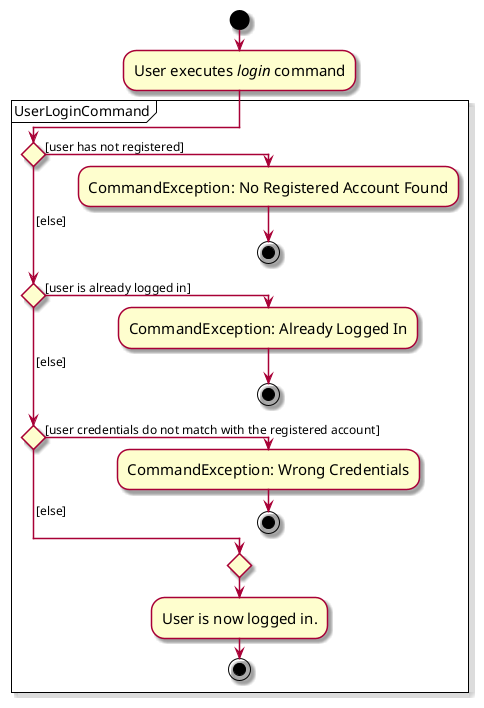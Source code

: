 @startuml
skin rose
skinparam ActivityFontSize 15
skinparam ArrowFontSize 12
!pragma useVerticalIf on
start
:User executes <i>login</i> command;
partition UserLoginCommand



if () then ([user has not registered])
    :CommandException: No Registered Account Found;
    stop
    ( [else]) elseif () then ([user is already logged in])
    :CommandException: Already Logged In;
    stop
( [else]) elseif () then ([user credentials do not match with the registered account])
    :CommandException: Wrong Credentials;
    stop
else ( [else])

endif
:User is now logged in.;


stop
@enduml
